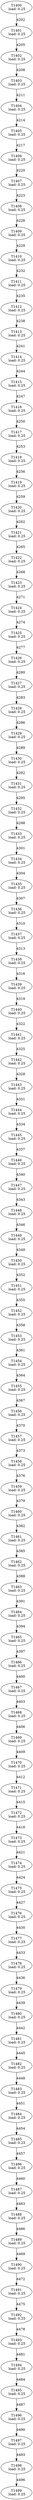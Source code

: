 digraph taskgraph {
	T1400 [label= "T1400\n load: 0.25"];
	T1401 [label= "T1401\n load: 0.25"];
	T1400 -> T1401[label=4202];
	T1402 [label= "T1402\n load: 0.25"];
	T1401 -> T1402[label=4205];
	T1403 [label= "T1403\n load: 0.25"];
	T1402 -> T1403[label=4208];
	T1404 [label= "T1404\n load: 0.25"];
	T1403 -> T1404[label=4211];
	T1405 [label= "T1405\n load: 0.25"];
	T1404 -> T1405[label=4214];
	T1406 [label= "T1406\n load: 0.25"];
	T1405 -> T1406[label=4217];
	T1407 [label= "T1407\n load: 0.25"];
	T1406 -> T1407[label=4220];
	T1408 [label= "T1408\n load: 0.25"];
	T1407 -> T1408[label=4223];
	T1409 [label= "T1409\n load: 0.25"];
	T1408 -> T1409[label=4226];
	T1410 [label= "T1410\n load: 0.25"];
	T1409 -> T1410[label=4229];
	T1411 [label= "T1411\n load: 0.25"];
	T1410 -> T1411[label=4232];
	T1412 [label= "T1412\n load: 0.25"];
	T1411 -> T1412[label=4235];
	T1413 [label= "T1413\n load: 0.25"];
	T1412 -> T1413[label=4238];
	T1414 [label= "T1414\n load: 0.25"];
	T1413 -> T1414[label=4241];
	T1415 [label= "T1415\n load: 0.25"];
	T1414 -> T1415[label=4244];
	T1416 [label= "T1416\n load: 0.25"];
	T1415 -> T1416[label=4247];
	T1417 [label= "T1417\n load: 0.25"];
	T1416 -> T1417[label=4250];
	T1418 [label= "T1418\n load: 0.25"];
	T1417 -> T1418[label=4253];
	T1419 [label= "T1419\n load: 0.25"];
	T1418 -> T1419[label=4256];
	T1420 [label= "T1420\n load: 0.25"];
	T1419 -> T1420[label=4259];
	T1421 [label= "T1421\n load: 0.25"];
	T1420 -> T1421[label=4262];
	T1422 [label= "T1422\n load: 0.25"];
	T1421 -> T1422[label=4265];
	T1423 [label= "T1423\n load: 0.25"];
	T1422 -> T1423[label=4268];
	T1424 [label= "T1424\n load: 0.25"];
	T1423 -> T1424[label=4271];
	T1425 [label= "T1425\n load: 0.25"];
	T1424 -> T1425[label=4274];
	T1426 [label= "T1426\n load: 0.25"];
	T1425 -> T1426[label=4277];
	T1427 [label= "T1427\n load: 0.25"];
	T1426 -> T1427[label=4280];
	T1428 [label= "T1428\n load: 0.25"];
	T1427 -> T1428[label=4283];
	T1429 [label= "T1429\n load: 0.25"];
	T1428 -> T1429[label=4286];
	T1430 [label= "T1430\n load: 0.25"];
	T1429 -> T1430[label=4289];
	T1431 [label= "T1431\n load: 0.25"];
	T1430 -> T1431[label=4292];
	T1432 [label= "T1432\n load: 0.25"];
	T1431 -> T1432[label=4295];
	T1433 [label= "T1433\n load: 0.25"];
	T1432 -> T1433[label=4298];
	T1434 [label= "T1434\n load: 0.25"];
	T1433 -> T1434[label=4301];
	T1435 [label= "T1435\n load: 0.25"];
	T1434 -> T1435[label=4304];
	T1436 [label= "T1436\n load: 0.25"];
	T1435 -> T1436[label=4307];
	T1437 [label= "T1437\n load: 0.25"];
	T1436 -> T1437[label=4310];
	T1438 [label= "T1438\n load: 0.25"];
	T1437 -> T1438[label=4313];
	T1439 [label= "T1439\n load: 0.25"];
	T1438 -> T1439[label=4316];
	T1440 [label= "T1440\n load: 0.25"];
	T1439 -> T1440[label=4319];
	T1441 [label= "T1441\n load: 0.25"];
	T1440 -> T1441[label=4322];
	T1442 [label= "T1442\n load: 0.25"];
	T1441 -> T1442[label=4325];
	T1443 [label= "T1443\n load: 0.25"];
	T1442 -> T1443[label=4328];
	T1444 [label= "T1444\n load: 0.25"];
	T1443 -> T1444[label=4331];
	T1445 [label= "T1445\n load: 0.25"];
	T1444 -> T1445[label=4334];
	T1446 [label= "T1446\n load: 0.25"];
	T1445 -> T1446[label=4337];
	T1447 [label= "T1447\n load: 0.25"];
	T1446 -> T1447[label=4340];
	T1448 [label= "T1448\n load: 0.25"];
	T1447 -> T1448[label=4343];
	T1449 [label= "T1449\n load: 0.25"];
	T1448 -> T1449[label=4346];
	T1450 [label= "T1450\n load: 0.25"];
	T1449 -> T1450[label=4349];
	T1451 [label= "T1451\n load: 0.25"];
	T1450 -> T1451[label=4352];
	T1452 [label= "T1452\n load: 0.25"];
	T1451 -> T1452[label=4355];
	T1453 [label= "T1453\n load: 0.25"];
	T1452 -> T1453[label=4358];
	T1454 [label= "T1454\n load: 0.25"];
	T1453 -> T1454[label=4361];
	T1455 [label= "T1455\n load: 0.25"];
	T1454 -> T1455[label=4364];
	T1456 [label= "T1456\n load: 0.25"];
	T1455 -> T1456[label=4367];
	T1457 [label= "T1457\n load: 0.25"];
	T1456 -> T1457[label=4370];
	T1458 [label= "T1458\n load: 0.25"];
	T1457 -> T1458[label=4373];
	T1459 [label= "T1459\n load: 0.25"];
	T1458 -> T1459[label=4376];
	T1460 [label= "T1460\n load: 0.25"];
	T1459 -> T1460[label=4379];
	T1461 [label= "T1461\n load: 0.25"];
	T1460 -> T1461[label=4382];
	T1462 [label= "T1462\n load: 0.25"];
	T1461 -> T1462[label=4385];
	T1463 [label= "T1463\n load: 0.25"];
	T1462 -> T1463[label=4388];
	T1464 [label= "T1464\n load: 0.25"];
	T1463 -> T1464[label=4391];
	T1465 [label= "T1465\n load: 0.25"];
	T1464 -> T1465[label=4394];
	T1466 [label= "T1466\n load: 0.25"];
	T1465 -> T1466[label=4397];
	T1467 [label= "T1467\n load: 0.25"];
	T1466 -> T1467[label=4400];
	T1468 [label= "T1468\n load: 0.25"];
	T1467 -> T1468[label=4403];
	T1469 [label= "T1469\n load: 0.25"];
	T1468 -> T1469[label=4406];
	T1470 [label= "T1470\n load: 0.25"];
	T1469 -> T1470[label=4409];
	T1471 [label= "T1471\n load: 0.25"];
	T1470 -> T1471[label=4412];
	T1472 [label= "T1472\n load: 0.25"];
	T1471 -> T1472[label=4415];
	T1473 [label= "T1473\n load: 0.25"];
	T1472 -> T1473[label=4418];
	T1474 [label= "T1474\n load: 0.25"];
	T1473 -> T1474[label=4421];
	T1475 [label= "T1475\n load: 0.25"];
	T1474 -> T1475[label=4424];
	T1476 [label= "T1476\n load: 0.25"];
	T1475 -> T1476[label=4427];
	T1477 [label= "T1477\n load: 0.25"];
	T1476 -> T1477[label=4430];
	T1478 [label= "T1478\n load: 0.25"];
	T1477 -> T1478[label=4433];
	T1479 [label= "T1479\n load: 0.25"];
	T1478 -> T1479[label=4436];
	T1480 [label= "T1480\n load: 0.25"];
	T1479 -> T1480[label=4439];
	T1481 [label= "T1481\n load: 0.25"];
	T1480 -> T1481[label=4442];
	T1482 [label= "T1482\n load: 0.25"];
	T1481 -> T1482[label=4445];
	T1483 [label= "T1483\n load: 0.25"];
	T1482 -> T1483[label=4448];
	T1484 [label= "T1484\n load: 0.25"];
	T1483 -> T1484[label=4451];
	T1485 [label= "T1485\n load: 0.25"];
	T1484 -> T1485[label=4454];
	T1486 [label= "T1486\n load: 0.25"];
	T1485 -> T1486[label=4457];
	T1487 [label= "T1487\n load: 0.25"];
	T1486 -> T1487[label=4460];
	T1488 [label= "T1488\n load: 0.25"];
	T1487 -> T1488[label=4463];
	T1489 [label= "T1489\n load: 0.25"];
	T1488 -> T1489[label=4466];
	T1490 [label= "T1490\n load: 0.25"];
	T1489 -> T1490[label=4469];
	T1491 [label= "T1491\n load: 0.25"];
	T1490 -> T1491[label=4472];
	T1492 [label= "T1492\n load: 0.25"];
	T1491 -> T1492[label=4475];
	T1493 [label= "T1493\n load: 0.25"];
	T1492 -> T1493[label=4478];
	T1494 [label= "T1494\n load: 0.25"];
	T1493 -> T1494[label=4481];
	T1495 [label= "T1495\n load: 0.25"];
	T1494 -> T1495[label=4484];
	T1496 [label= "T1496\n load: 0.25"];
	T1495 -> T1496[label=4487];
	T1497 [label= "T1497\n load: 0.25"];
	T1496 -> T1497[label=4490];
	T1498 [label= "T1498\n load: 0.25"];
	T1497 -> T1498[label=4493];
	T1499 [label= "T1499\n load: 0.25"];
	T1498 -> T1499[label=4496];
}